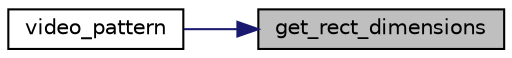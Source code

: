 digraph "get_rect_dimensions"
{
 // LATEX_PDF_SIZE
  edge [fontname="Helvetica",fontsize="10",labelfontname="Helvetica",labelfontsize="10"];
  node [fontname="Helvetica",fontsize="10",shape=record];
  rankdir="RL";
  Node1 [label="get_rect_dimensions",height=0.2,width=0.4,color="black", fillcolor="grey75", style="filled", fontcolor="black",tooltip="calcula e guarda em width e height os valores de largura e altura, respetivemente,..."];
  Node1 -> Node2 [dir="back",color="midnightblue",fontsize="10",style="solid",fontname="Helvetica"];
  Node2 [label="video_pattern",height=0.2,width=0.4,color="black", fillcolor="white", style="filled",URL="$_g_ame_8h.html#af023044539eb002f0562474c4438fc3c",tooltip="preenche o ecra com no_rectangles retangulos, cada um com cor diferente dependendo dos parametroe fir..."];
}
